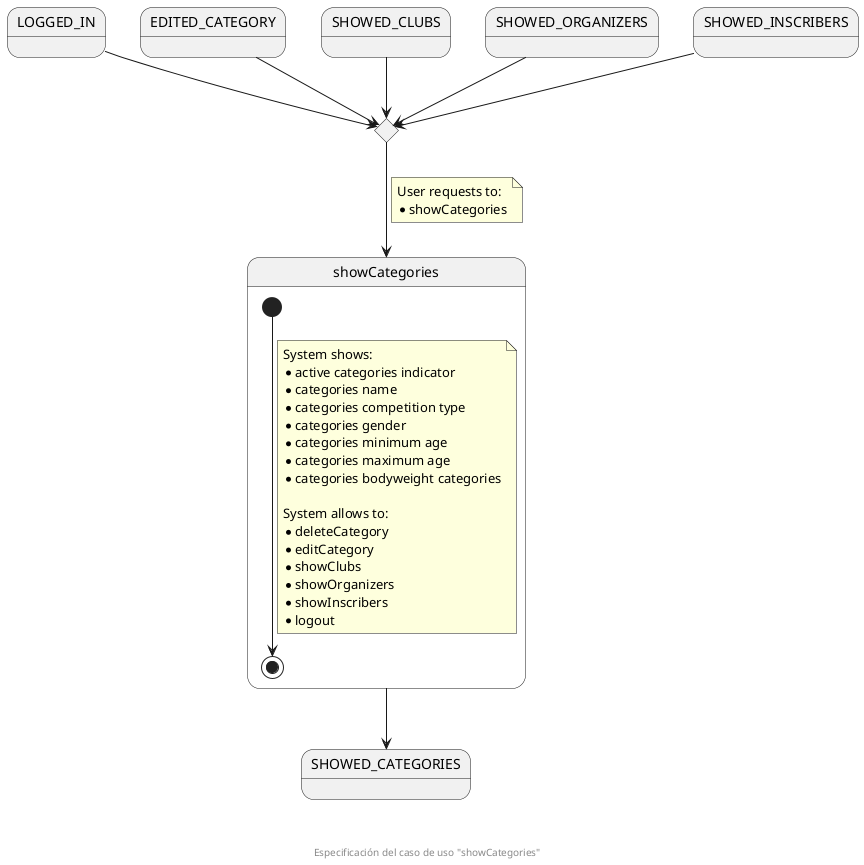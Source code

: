 @startuml
state LOGGED_IN
state EDITED_CATEGORY
state SHOWED_CLUBS
state SHOWED_ORGANIZERS
state SHOWED_INSCRIBERS

state enterShowCategoriesCHC <<choice>>

state showCategories {
  [*] --> [*]
  note on link
    System shows:
    * active categories indicator
    * categories name
    * categories competition type
    * categories gender
    * categories minimum age
    * categories maximum age
    * categories bodyweight categories

    System allows to:
    * deleteCategory
    * editCategory
    * showClubs
    * showOrganizers
    * showInscribers
    * logout
  end note
}
state SHOWED_CATEGORIES

LOGGED_IN --> enterShowCategoriesCHC
EDITED_CATEGORY --> enterShowCategoriesCHC
SHOWED_CLUBS --> enterShowCategoriesCHC
SHOWED_ORGANIZERS --> enterShowCategoriesCHC
SHOWED_INSCRIBERS --> enterShowCategoriesCHC

enterShowCategoriesCHC --> showCategories
note on link
  User requests to:
  * showCategories
end note
showCategories --> SHOWED_CATEGORIES

footer \n\n\n Especificación del caso de uso "showCategories"
@enduml

